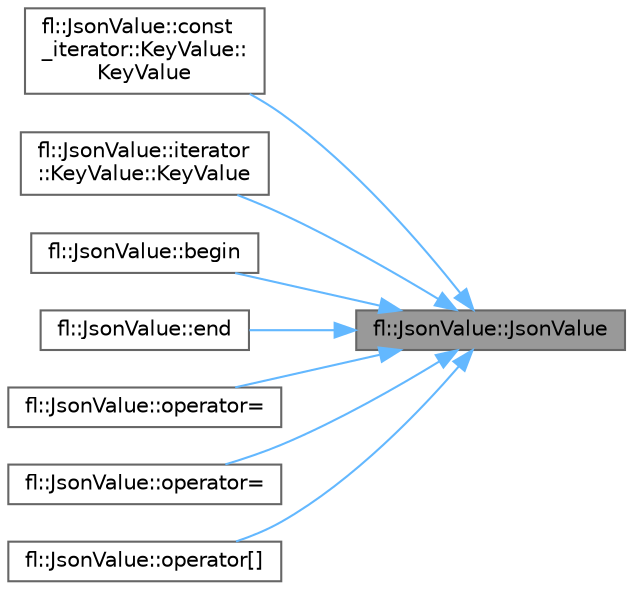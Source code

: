 digraph "fl::JsonValue::JsonValue"
{
 // INTERACTIVE_SVG=YES
 // LATEX_PDF_SIZE
  bgcolor="transparent";
  edge [fontname=Helvetica,fontsize=10,labelfontname=Helvetica,labelfontsize=10];
  node [fontname=Helvetica,fontsize=10,shape=box,height=0.2,width=0.4];
  rankdir="RL";
  Node1 [id="Node000001",label="fl::JsonValue::JsonValue",height=0.2,width=0.4,color="gray40", fillcolor="grey60", style="filled", fontcolor="black",tooltip=" "];
  Node1 -> Node2 [id="edge1_Node000001_Node000002",dir="back",color="steelblue1",style="solid",tooltip=" "];
  Node2 [id="Node000002",label="fl::JsonValue::const\l_iterator::KeyValue::\lKeyValue",height=0.2,width=0.4,color="grey40", fillcolor="white", style="filled",URL="$d5/d93/structfl_1_1_json_value_1_1const__iterator_1_1_key_value_a7d25d1835e72df4a437d157e0bd96909.html#a7d25d1835e72df4a437d157e0bd96909",tooltip=" "];
  Node1 -> Node3 [id="edge2_Node000001_Node000003",dir="back",color="steelblue1",style="solid",tooltip=" "];
  Node3 [id="Node000003",label="fl::JsonValue::iterator\l::KeyValue::KeyValue",height=0.2,width=0.4,color="grey40", fillcolor="white", style="filled",URL="$df/dff/structfl_1_1_json_value_1_1iterator_1_1_key_value_a38a84e6319faf9716bf722959a1a8fc5.html#a38a84e6319faf9716bf722959a1a8fc5",tooltip=" "];
  Node1 -> Node4 [id="edge3_Node000001_Node000004",dir="back",color="steelblue1",style="solid",tooltip=" "];
  Node4 [id="Node000004",label="fl::JsonValue::begin",height=0.2,width=0.4,color="grey40", fillcolor="white", style="filled",URL="$da/dd6/structfl_1_1_json_value_a566686138776ebdea42f4ff95adeac53.html#a566686138776ebdea42f4ff95adeac53",tooltip=" "];
  Node1 -> Node5 [id="edge4_Node000001_Node000005",dir="back",color="steelblue1",style="solid",tooltip=" "];
  Node5 [id="Node000005",label="fl::JsonValue::end",height=0.2,width=0.4,color="grey40", fillcolor="white", style="filled",URL="$da/dd6/structfl_1_1_json_value_a9f9dea55eea526228c12df428c637034.html#a9f9dea55eea526228c12df428c637034",tooltip=" "];
  Node1 -> Node6 [id="edge5_Node000001_Node000006",dir="back",color="steelblue1",style="solid",tooltip=" "];
  Node6 [id="Node000006",label="fl::JsonValue::operator=",height=0.2,width=0.4,color="grey40", fillcolor="white", style="filled",URL="$da/dd6/structfl_1_1_json_value_a2f70e9a8b149eeb03943c376a8279000.html#a2f70e9a8b149eeb03943c376a8279000",tooltip=" "];
  Node1 -> Node7 [id="edge6_Node000001_Node000007",dir="back",color="steelblue1",style="solid",tooltip=" "];
  Node7 [id="Node000007",label="fl::JsonValue::operator=",height=0.2,width=0.4,color="grey40", fillcolor="white", style="filled",URL="$da/dd6/structfl_1_1_json_value_a07e4eb4a46ba6bc9716f0e6de1cb5b03.html#a07e4eb4a46ba6bc9716f0e6de1cb5b03",tooltip=" "];
  Node1 -> Node8 [id="edge7_Node000001_Node000008",dir="back",color="steelblue1",style="solid",tooltip=" "];
  Node8 [id="Node000008",label="fl::JsonValue::operator[]",height=0.2,width=0.4,color="grey40", fillcolor="white", style="filled",URL="$da/dd6/structfl_1_1_json_value_a6d622a712caae494d9dd2228ef9b9d87.html#a6d622a712caae494d9dd2228ef9b9d87",tooltip=" "];
}
